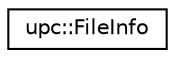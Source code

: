 digraph "Graphical Class Hierarchy"
{
  edge [fontname="Helvetica",fontsize="10",labelfontname="Helvetica",labelfontsize="10"];
  node [fontname="Helvetica",fontsize="10",shape=record];
  rankdir="LR";
  Node0 [label="upc::FileInfo",height=0.2,width=0.4,color="black", fillcolor="white", style="filled",URL="$classupc_1_1FileInfo.html"];
}

